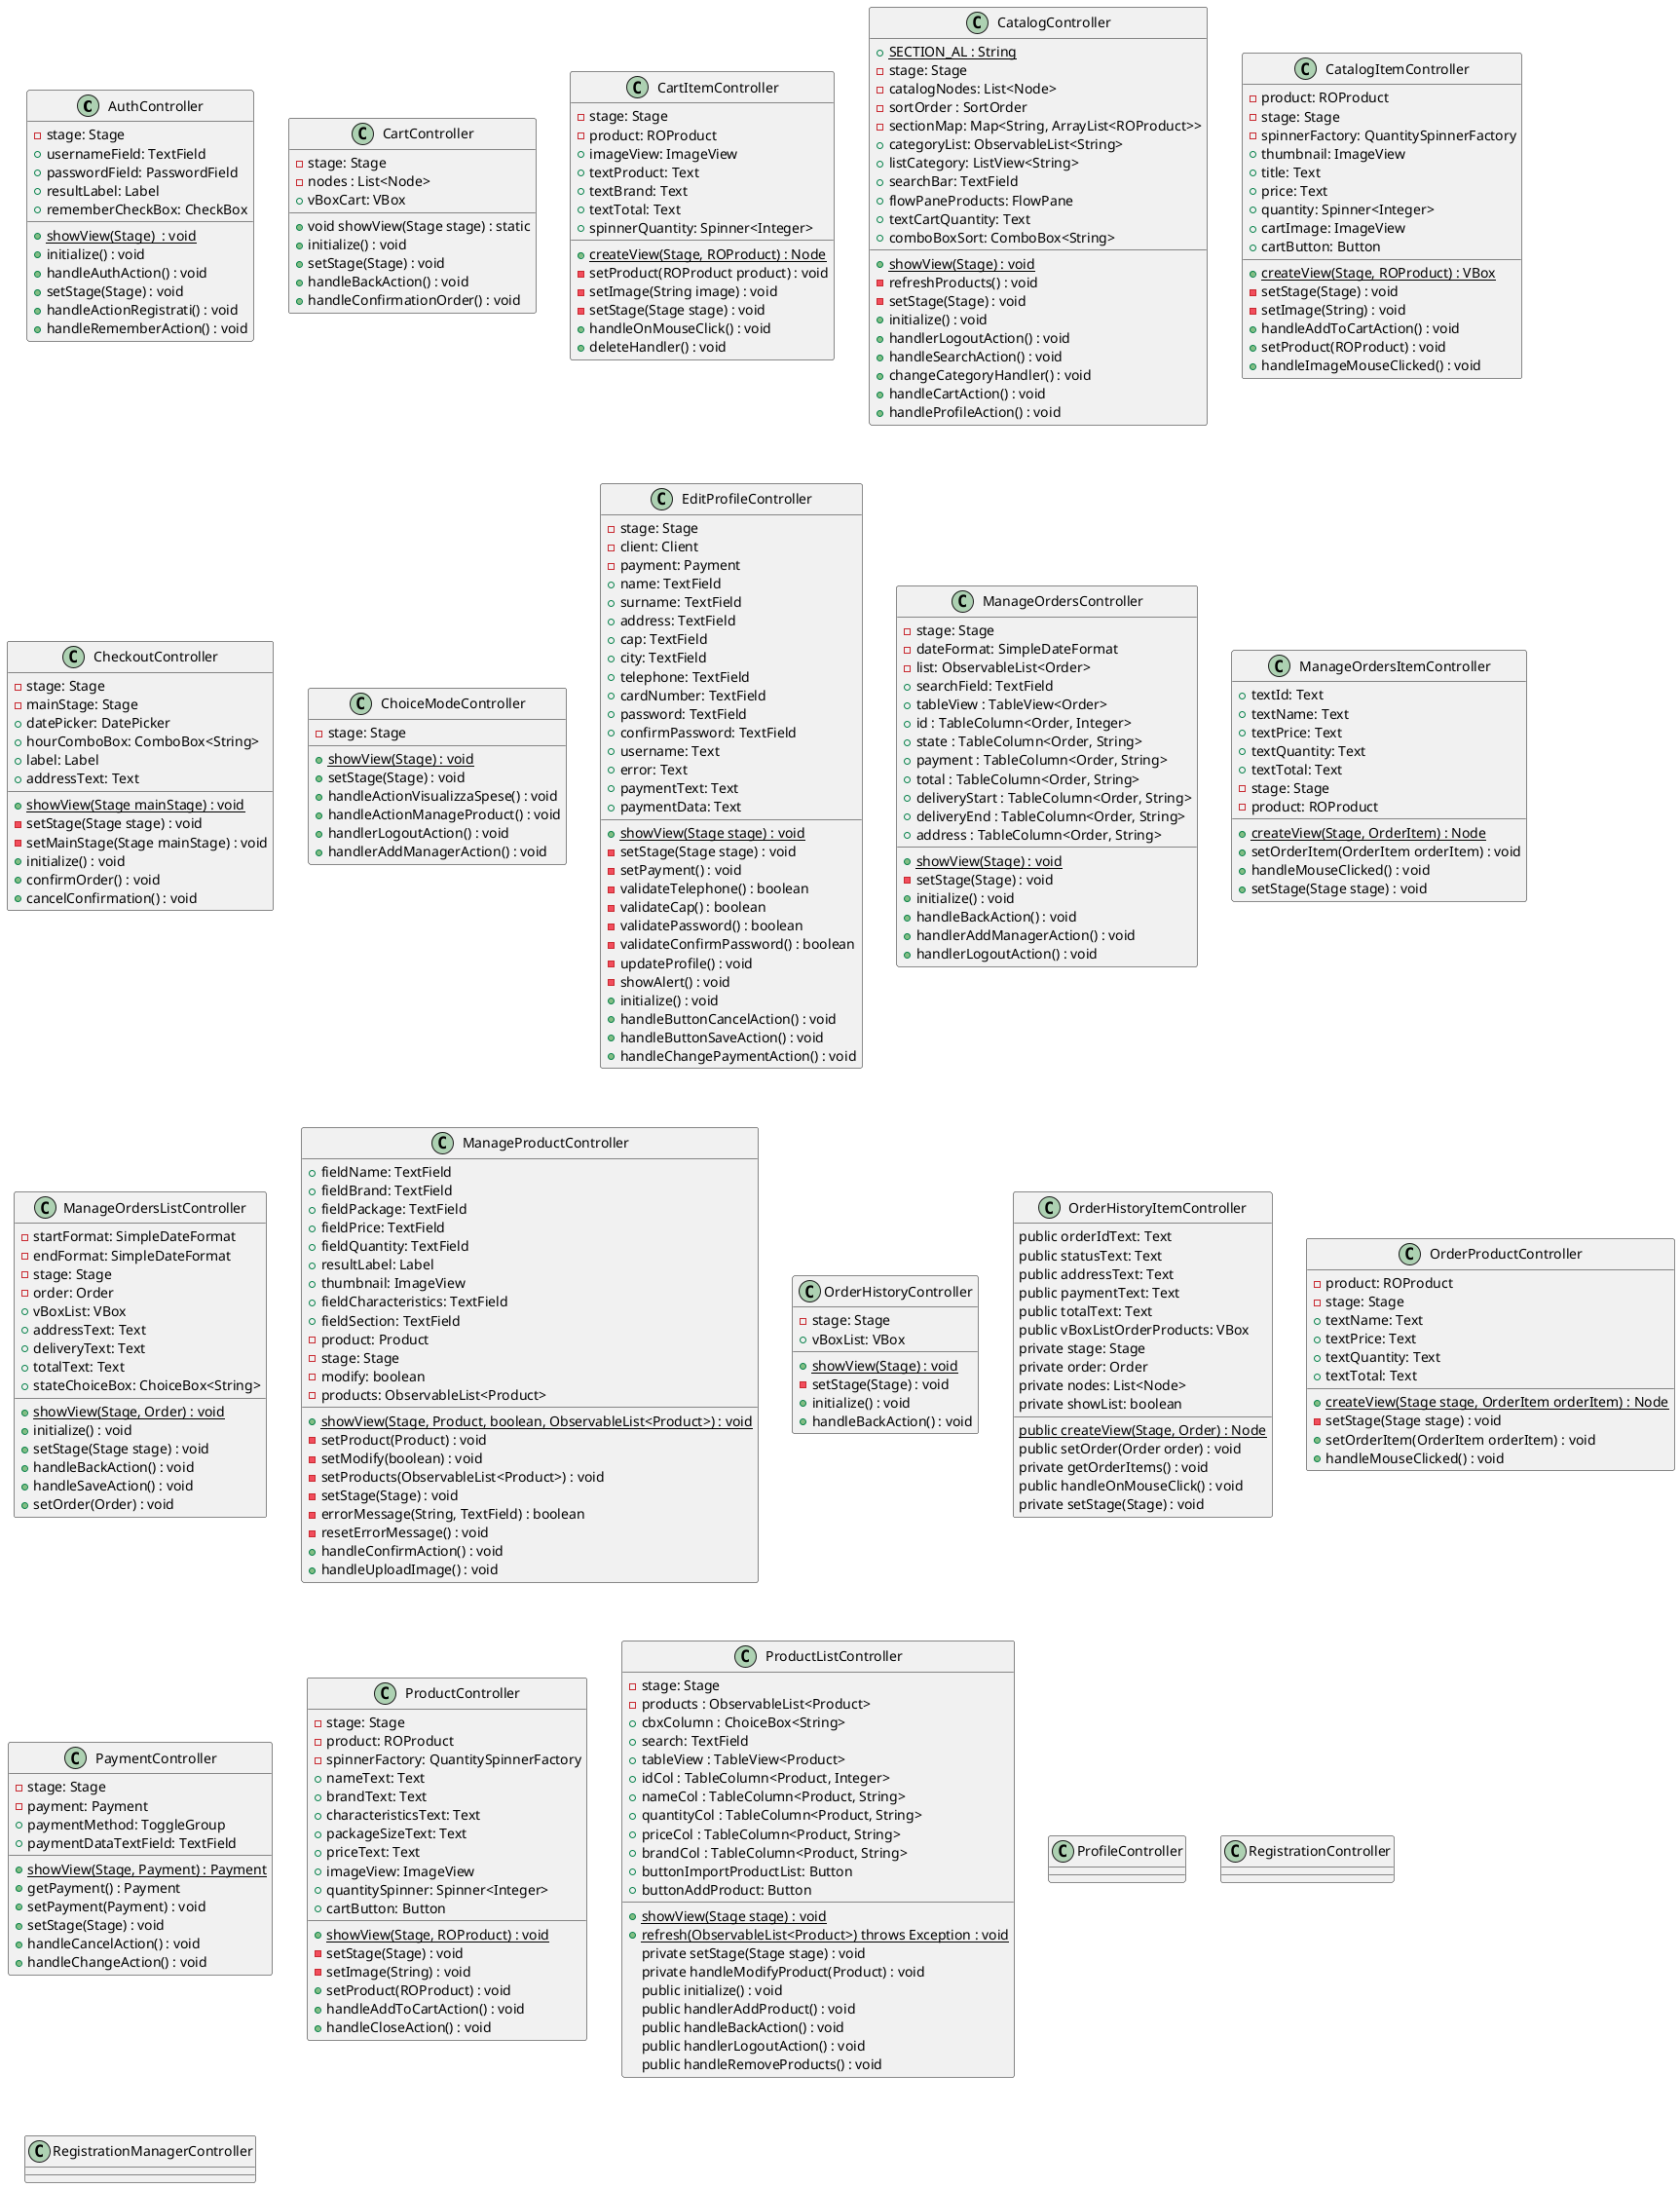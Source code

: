 @startuml

class AuthController {
  - stage: Stage 
  + usernameField: TextField 
  + passwordField: PasswordField 
  + resultLabel: Label 
  + rememberCheckBox: CheckBox 
  + {static} showView(Stage)  : void 
  + initialize() : void 
  + handleAuthAction() : void 
  + setStage(Stage) : void 
  + handleActionRegistrati() : void 
  + handleRememberAction() : void 
}

class CartController {
  - stage: Stage 
  - nodes : List<Node>
  + vBoxCart: VBox 
  + void showView(Stage stage) : static 
  + initialize() : void 
  + setStage(Stage) : void 
  + handleBackAction() : void 
  + handleConfirmationOrder() : void 
}

class CartItemController {
  - stage: Stage 
  - product: ROProduct 
  + imageView: ImageView 
  + textProduct: Text 
  + textBrand: Text 
  + textTotal: Text 
  + spinnerQuantity: Spinner<Integer>
  + {static} createView(Stage, ROProduct) : Node 
  - setProduct(ROProduct product) : void 
  - setImage(String image) : void 
  - setStage(Stage stage) : void 
  + handleOnMouseClick() : void 
  + deleteHandler() : void 
}

class CatalogController {
  + {static} SECTION_AL : String 
  - stage: Stage 
  - catalogNodes: List<Node> 
  - sortOrder : SortOrder 
  - sectionMap: Map<String, ArrayList<ROProduct>>
  + categoryList: ObservableList<String> 
  + listCategory: ListView<String> 
  + searchBar: TextField 
  + flowPaneProducts: FlowPane 
  + textCartQuantity: Text 
  + comboBoxSort: ComboBox<String> 
  + {static} showView(Stage) : void 
  - refreshProducts() : void 
  - setStage(Stage) : void 
  + initialize() : void 
  + handlerLogoutAction() : void 
  + handleSearchAction() : void 
  + changeCategoryHandler() : void 
  + handleCartAction() : void 
  + handleProfileAction() : void 
}

class CatalogItemController {
  - product: ROProduct 
  - stage: Stage 
  - spinnerFactory: QuantitySpinnerFactory 
  + thumbnail: ImageView 
  + title: Text 
  + price: Text 
  + quantity: Spinner<Integer>
  + cartImage: ImageView 
  + cartButton: Button 
  + {static} createView(Stage, ROProduct) : VBox 
  - setStage(Stage) : void 
  - setImage(String) : void 
  + handleAddToCartAction() : void 
  + setProduct(ROProduct) : void 
  + handleImageMouseClicked() : void 
}

class CheckoutController {
  - stage: Stage 
  - mainStage: Stage 
  + datePicker: DatePicker 
  + hourComboBox: ComboBox<String> 
  + label: Label 
  + addressText: Text 
  + {static} showView(Stage mainStage) : void 
  - setStage(Stage stage) : void 
  - setMainStage(Stage mainStage) : void 
  + initialize() : void 
  + confirmOrder() : void 
  + cancelConfirmation() : void 
}

class ChoiceModeController {
  - stage: Stage 
  + {static} showView(Stage) : void 
  + setStage(Stage) : void 
  + handleActionVisualizzaSpese() : void 
  + handleActionManageProduct() : void 
  + handlerLogoutAction() : void 
  + handlerAddManagerAction() : void 
}

class EditProfileController {
  - stage: Stage 
  - client: Client 
  - payment: Payment 
  + name: TextField 
  + surname: TextField 
  + address: TextField 
  + cap: TextField 
  + city: TextField 
  + telephone: TextField 
  + cardNumber: TextField 
  + password: TextField 
  + confirmPassword: TextField 
  + username: Text 
  + error: Text 
  + paymentText: Text 
  + paymentData: Text 
  + {static} showView(Stage stage) : void 
  - setStage(Stage stage) : void 
  - setPayment() : void 
  - validateTelephone() : boolean 
  - validateCap() : boolean 
  - validatePassword() : boolean 
  - validateConfirmPassword() : boolean 
  - updateProfile() : void 
  - showAlert() : void 
  + initialize() : void 
  + handleButtonCancelAction() : void 
  + handleButtonSaveAction() : void 
  + handleChangePaymentAction() : void 
}

class ManageOrdersController {
  - stage: Stage
  - dateFormat: SimpleDateFormat
  - list: ObservableList<Order>
  + searchField: TextField
  + tableView : TableView<Order>
  + id : TableColumn<Order, Integer>
  + state : TableColumn<Order, String>
  + payment : TableColumn<Order, String>
  + total : TableColumn<Order, String>
  + deliveryStart : TableColumn<Order, String>
  + deliveryEnd : TableColumn<Order, String>
  + address : TableColumn<Order, String>
  + {static} showView(Stage) : void
  - setStage(Stage) : void
  + initialize() : void
  + handleBackAction() : void
  + handlerAddManagerAction() : void
  + handlerLogoutAction() : void
}

class ManageOrdersItemController {
  + textId: Text 
  + textName: Text 
  + textPrice: Text 
  + textQuantity: Text 
  + textTotal: Text 
  - stage: Stage 
  - product: ROProduct 
  + {static} createView(Stage, OrderItem) : Node 
  + setOrderItem(OrderItem orderItem) : void 
  + handleMouseClicked() : void 
  + setStage(Stage stage) : void 
}

class ManageOrdersListController {
  - startFormat: SimpleDateFormat 
  - endFormat: SimpleDateFormat 
  - stage: Stage 
  - order: Order 
  + vBoxList: VBox 
  + addressText: Text 
  + deliveryText: Text 
  + totalText: Text 
  + stateChoiceBox: ChoiceBox<String> 
  + {static} showView(Stage, Order) : void 
  + initialize() : void 
  + setStage(Stage stage) : void 
  + handleBackAction() : void 
  + handleSaveAction() : void 
  + setOrder(Order) : void 
}

class ManageProductController {
  + fieldName: TextField 
  + fieldBrand: TextField 
  + fieldPackage: TextField 
  + fieldPrice: TextField 
  + fieldQuantity: TextField 
  + resultLabel: Label 
  + thumbnail: ImageView 
  + fieldCharacteristics: TextField 
  + fieldSection: TextField 
  - product: Product 
  - stage: Stage 
  - modify: boolean 
  - products: ObservableList<Product> 
  + {static} showView(Stage, Product, boolean, ObservableList<Product>) : void 
  - setProduct(Product) : void 
  - setModify(boolean) : void 
  - setProducts(ObservableList<Product>) : void 
  - setStage(Stage) : void 
  - errorMessage(String, TextField) : boolean 
  - resetErrorMessage() : void 
  + handleConfirmAction() : void 
  + handleUploadImage() : void 
}

class OrderHistoryController {
  - stage: Stage 
  + vBoxList: VBox 
  + {static} showView(Stage) : void 
  - setStage(Stage) : void 
  + initialize() : void 
  + handleBackAction() : void 
}

class OrderHistoryItemController {
  public orderIdText: Text 
  public statusText: Text 
  public addressText: Text 
  public paymentText: Text 
  public totalText: Text 
  public vBoxListOrderProducts: VBox 
  private stage: Stage 
  private order: Order 
  private nodes: List<Node> 
  private showList: boolean 
  public {static} createView(Stage, Order) : Node 
  public setOrder(Order order) : void 
  private getOrderItems() : void 
  public handleOnMouseClick() : void 
  private setStage(Stage) : void 
}

class OrderProductController {
  - product: ROProduct 
  - stage: Stage 
  + textName: Text 
  + textPrice: Text 
  + textQuantity: Text 
  + textTotal: Text 
  + {static} createView(Stage stage, OrderItem orderItem) : Node 
  - setStage(Stage stage) : void 
  + setOrderItem(OrderItem orderItem) : void 
  + handleMouseClicked() : void 
}

class PaymentController {
  - stage: Stage 
  - payment: Payment 
  + paymentMethod: ToggleGroup 
  + paymentDataTextField: TextField 
  + {static} showView(Stage, Payment) : Payment
  + getPayment() : Payment 
  + setPayment(Payment) : void 
  + setStage(Stage) : void 
  + handleCancelAction() : void 
  + handleChangeAction() : void 
}

class ProductController {
  - stage: Stage 
  - product: ROProduct 
  - spinnerFactory: QuantitySpinnerFactory 
  + nameText: Text 
  + brandText: Text 
  + characteristicsText: Text 
  + packageSizeText: Text 
  + priceText: Text 
  + imageView: ImageView 
  + quantitySpinner: Spinner<Integer> 
  + cartButton: Button 
  + {static} showView(Stage, ROProduct) : void 
  - setStage(Stage) : void 
  - setImage(String) : void 
  + setProduct(ROProduct) : void 
  + handleAddToCartAction() : void 
  + handleCloseAction() : void 
}

class ProductListController {
  - stage: Stage 
  - products : ObservableList<Product> 
  + cbxColumn : ChoiceBox<String> 
  + search: TextField 
  + tableView : TableView<Product> 
  + idCol : TableColumn<Product, Integer> 
  + nameCol : TableColumn<Product, String> 
  + quantityCol : TableColumn<Product, String> 
  + priceCol : TableColumn<Product, String> 
  + brandCol : TableColumn<Product, String> 
  + buttonImportProductList: Button 
  + buttonAddProduct: Button 
  + {static} showView(Stage stage) : void 
  + {static} refresh(ObservableList<Product>) throws Exception : void 
  private setStage(Stage stage) : void 
  private handleModifyProduct(Product) : void 
  public initialize() : void 
  public handlerAddProduct() : void 
  public handleBackAction() : void 
  public handlerLogoutAction() : void 
  public handleRemoveProducts() : void 
}

class ProfileController {
}

class RegistrationController {
}

class RegistrationManagerController {
}


@enduml
